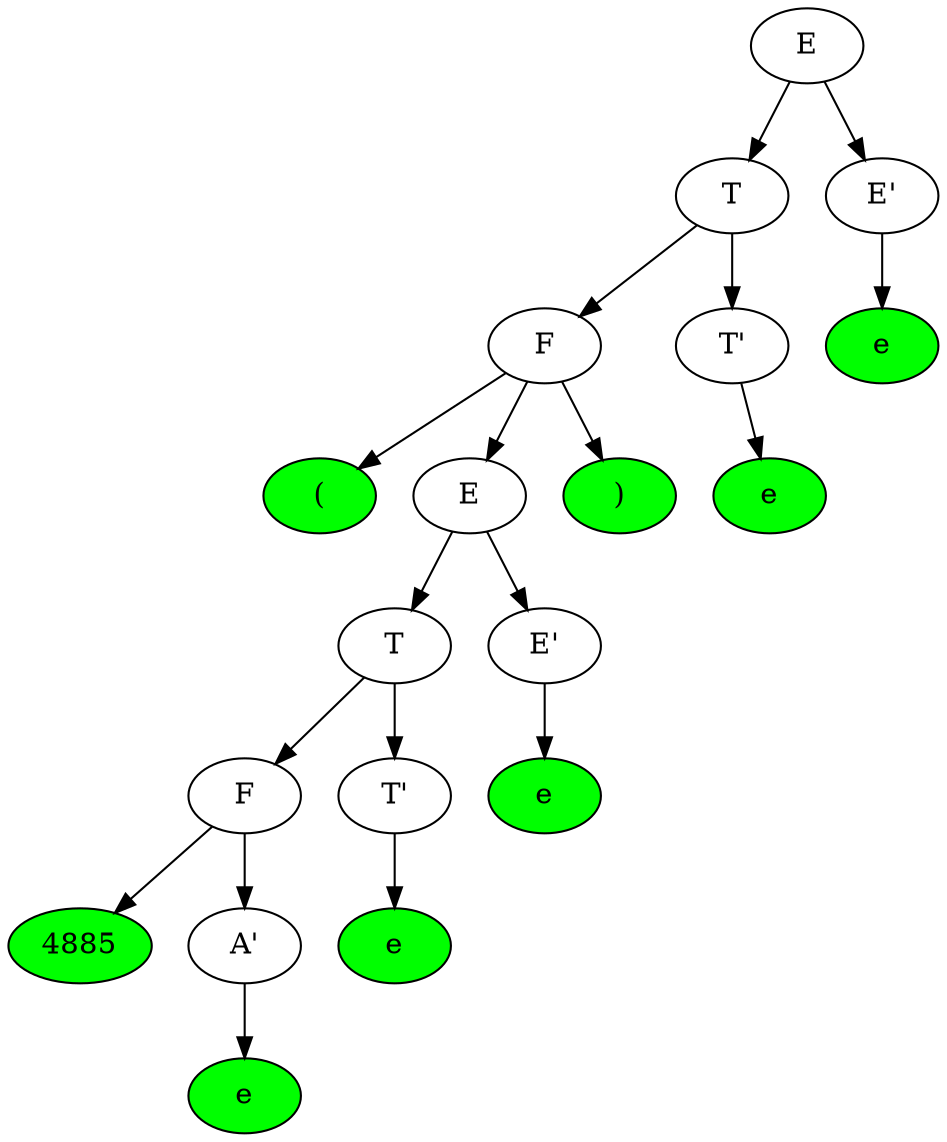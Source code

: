 digraph parseTree {
	ordering=out;
	a_0 [label="E"];
	a_1 [label="T"];
	a_2 [label="F"];
	a_3 [label="("; style=filled; fillcolor=green;];
	a_4 [label="E"];
	a_5 [label="T"];
	a_6 [label="F"];
	a_7 [label="4885"; style=filled; fillcolor=green;];
	a_8 [label="A'"];
	a_9 [label="e"; style=filled; fillcolor=green;];
	a_8 -> a_9
	a_6 -> a_7
	a_6 -> a_8
	a_10 [label="T'"];
	a_11 [label="e"; style=filled; fillcolor=green;];
	a_10 -> a_11
	a_5 -> a_6
	a_5 -> a_10
	a_12 [label="E'"];
	a_13 [label="e"; style=filled; fillcolor=green;];
	a_12 -> a_13
	a_4 -> a_5
	a_4 -> a_12
	a_14 [label=")"; style=filled; fillcolor=green;];
	a_2 -> a_3
	a_2 -> a_4
	a_2 -> a_14
	a_15 [label="T'"];
	a_16 [label="e"; style=filled; fillcolor=green;];
	a_15 -> a_16
	a_1 -> a_2
	a_1 -> a_15
	a_17 [label="E'"];
	a_18 [label="e"; style=filled; fillcolor=green;];
	a_17 -> a_18
	a_0 -> a_1
	a_0 -> a_17
}
